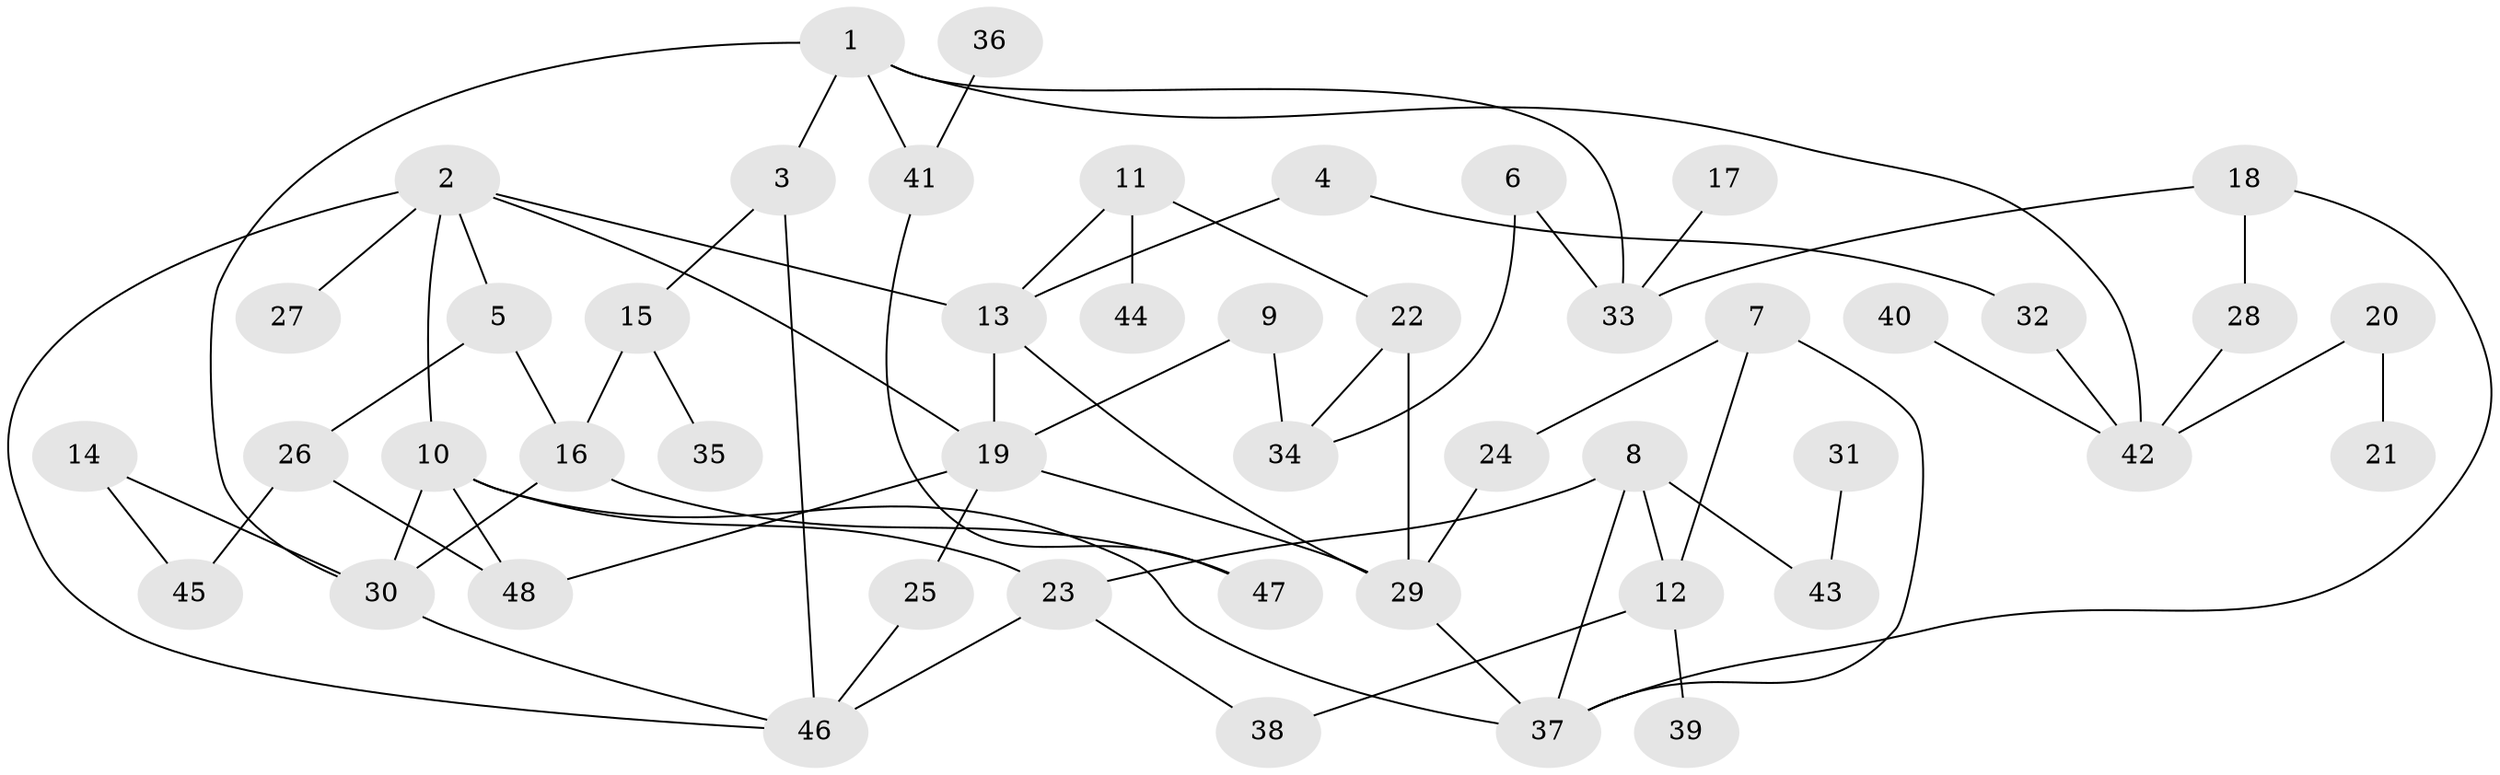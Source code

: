 // original degree distribution, {7: 0.020833333333333332, 5: 0.0625, 6: 0.020833333333333332, 3: 0.1875, 2: 0.2604166666666667, 1: 0.3333333333333333, 4: 0.11458333333333333}
// Generated by graph-tools (version 1.1) at 2025/01/03/09/25 03:01:02]
// undirected, 48 vertices, 70 edges
graph export_dot {
graph [start="1"]
  node [color=gray90,style=filled];
  1;
  2;
  3;
  4;
  5;
  6;
  7;
  8;
  9;
  10;
  11;
  12;
  13;
  14;
  15;
  16;
  17;
  18;
  19;
  20;
  21;
  22;
  23;
  24;
  25;
  26;
  27;
  28;
  29;
  30;
  31;
  32;
  33;
  34;
  35;
  36;
  37;
  38;
  39;
  40;
  41;
  42;
  43;
  44;
  45;
  46;
  47;
  48;
  1 -- 3 [weight=1.0];
  1 -- 30 [weight=1.0];
  1 -- 33 [weight=1.0];
  1 -- 41 [weight=1.0];
  1 -- 42 [weight=1.0];
  2 -- 5 [weight=1.0];
  2 -- 10 [weight=1.0];
  2 -- 13 [weight=1.0];
  2 -- 19 [weight=1.0];
  2 -- 27 [weight=1.0];
  2 -- 46 [weight=1.0];
  3 -- 15 [weight=1.0];
  3 -- 46 [weight=1.0];
  4 -- 13 [weight=1.0];
  4 -- 32 [weight=1.0];
  5 -- 16 [weight=1.0];
  5 -- 26 [weight=1.0];
  6 -- 33 [weight=1.0];
  6 -- 34 [weight=1.0];
  7 -- 12 [weight=1.0];
  7 -- 24 [weight=1.0];
  7 -- 37 [weight=1.0];
  8 -- 12 [weight=1.0];
  8 -- 23 [weight=1.0];
  8 -- 37 [weight=1.0];
  8 -- 43 [weight=1.0];
  9 -- 19 [weight=1.0];
  9 -- 34 [weight=1.0];
  10 -- 23 [weight=1.0];
  10 -- 30 [weight=1.0];
  10 -- 37 [weight=1.0];
  10 -- 48 [weight=1.0];
  11 -- 13 [weight=1.0];
  11 -- 22 [weight=1.0];
  11 -- 44 [weight=1.0];
  12 -- 38 [weight=1.0];
  12 -- 39 [weight=1.0];
  13 -- 19 [weight=1.0];
  13 -- 29 [weight=1.0];
  14 -- 30 [weight=1.0];
  14 -- 45 [weight=1.0];
  15 -- 16 [weight=1.0];
  15 -- 35 [weight=1.0];
  16 -- 30 [weight=1.0];
  16 -- 47 [weight=1.0];
  17 -- 33 [weight=1.0];
  18 -- 28 [weight=1.0];
  18 -- 33 [weight=1.0];
  18 -- 37 [weight=1.0];
  19 -- 25 [weight=1.0];
  19 -- 29 [weight=1.0];
  19 -- 48 [weight=1.0];
  20 -- 21 [weight=1.0];
  20 -- 42 [weight=1.0];
  22 -- 29 [weight=1.0];
  22 -- 34 [weight=1.0];
  23 -- 38 [weight=1.0];
  23 -- 46 [weight=1.0];
  24 -- 29 [weight=1.0];
  25 -- 46 [weight=1.0];
  26 -- 45 [weight=1.0];
  26 -- 48 [weight=1.0];
  28 -- 42 [weight=1.0];
  29 -- 37 [weight=1.0];
  30 -- 46 [weight=1.0];
  31 -- 43 [weight=1.0];
  32 -- 42 [weight=1.0];
  36 -- 41 [weight=1.0];
  40 -- 42 [weight=1.0];
  41 -- 47 [weight=1.0];
}
